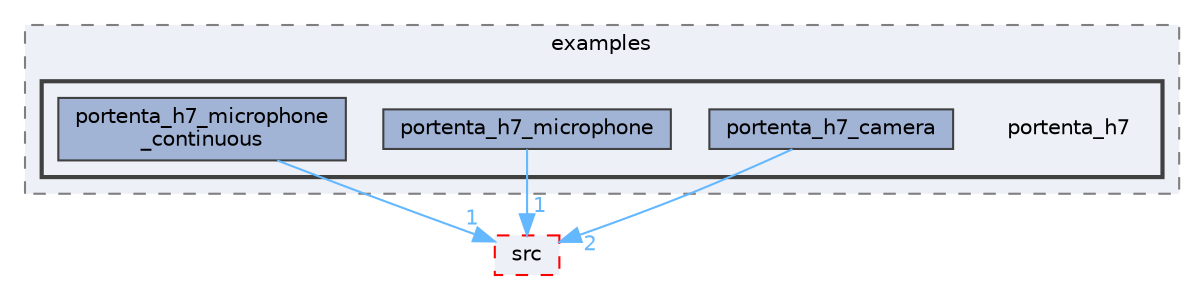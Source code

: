 digraph "Face_Access_inferencing/examples/portenta_h7"
{
 // LATEX_PDF_SIZE
  bgcolor="transparent";
  edge [fontname=Helvetica,fontsize=10,labelfontname=Helvetica,labelfontsize=10];
  node [fontname=Helvetica,fontsize=10,shape=box,height=0.2,width=0.4];
  compound=true
  subgraph clusterdir_fe62fcf3285c72a5f7cc694ebc0512b6 {
    graph [ bgcolor="#edf0f7", pencolor="grey50", label="examples", fontname=Helvetica,fontsize=10 style="filled,dashed", URL="dir_fe62fcf3285c72a5f7cc694ebc0512b6.html",tooltip=""]
  subgraph clusterdir_560d00b69d1ed2fbf047702b2bed5fbd {
    graph [ bgcolor="#edf0f7", pencolor="grey25", label="", fontname=Helvetica,fontsize=10 style="filled,bold", URL="dir_560d00b69d1ed2fbf047702b2bed5fbd.html",tooltip=""]
    dir_560d00b69d1ed2fbf047702b2bed5fbd [shape=plaintext, label="portenta_h7"];
  dir_5f1e03ead98734d393f21a524dac6643 [label="portenta_h7_camera", fillcolor="#a2b4d6", color="grey25", style="filled", URL="dir_5f1e03ead98734d393f21a524dac6643.html",tooltip=""];
  dir_1b84fd952fbc007241607d827b78bbab [label="portenta_h7_microphone", fillcolor="#a2b4d6", color="grey25", style="filled", URL="dir_1b84fd952fbc007241607d827b78bbab.html",tooltip=""];
  dir_fdb20f608bfab9e1c084e110e4817131 [label="portenta_h7_microphone\l_continuous", fillcolor="#a2b4d6", color="grey25", style="filled", URL="dir_fdb20f608bfab9e1c084e110e4817131.html",tooltip=""];
  }
  }
  dir_a10e16a828caf535b3ccf4484f92e610 [label="src", fillcolor="#edf0f7", color="red", style="filled,dashed", URL="dir_a10e16a828caf535b3ccf4484f92e610.html",tooltip=""];
  dir_5f1e03ead98734d393f21a524dac6643->dir_a10e16a828caf535b3ccf4484f92e610 [headlabel="2", labeldistance=1.5 headhref="dir_000239_000302.html" href="dir_000239_000302.html" color="steelblue1" fontcolor="steelblue1"];
  dir_1b84fd952fbc007241607d827b78bbab->dir_a10e16a828caf535b3ccf4484f92e610 [headlabel="1", labeldistance=1.5 headhref="dir_000240_000302.html" href="dir_000240_000302.html" color="steelblue1" fontcolor="steelblue1"];
  dir_fdb20f608bfab9e1c084e110e4817131->dir_a10e16a828caf535b3ccf4484f92e610 [headlabel="1", labeldistance=1.5 headhref="dir_000241_000302.html" href="dir_000241_000302.html" color="steelblue1" fontcolor="steelblue1"];
}
